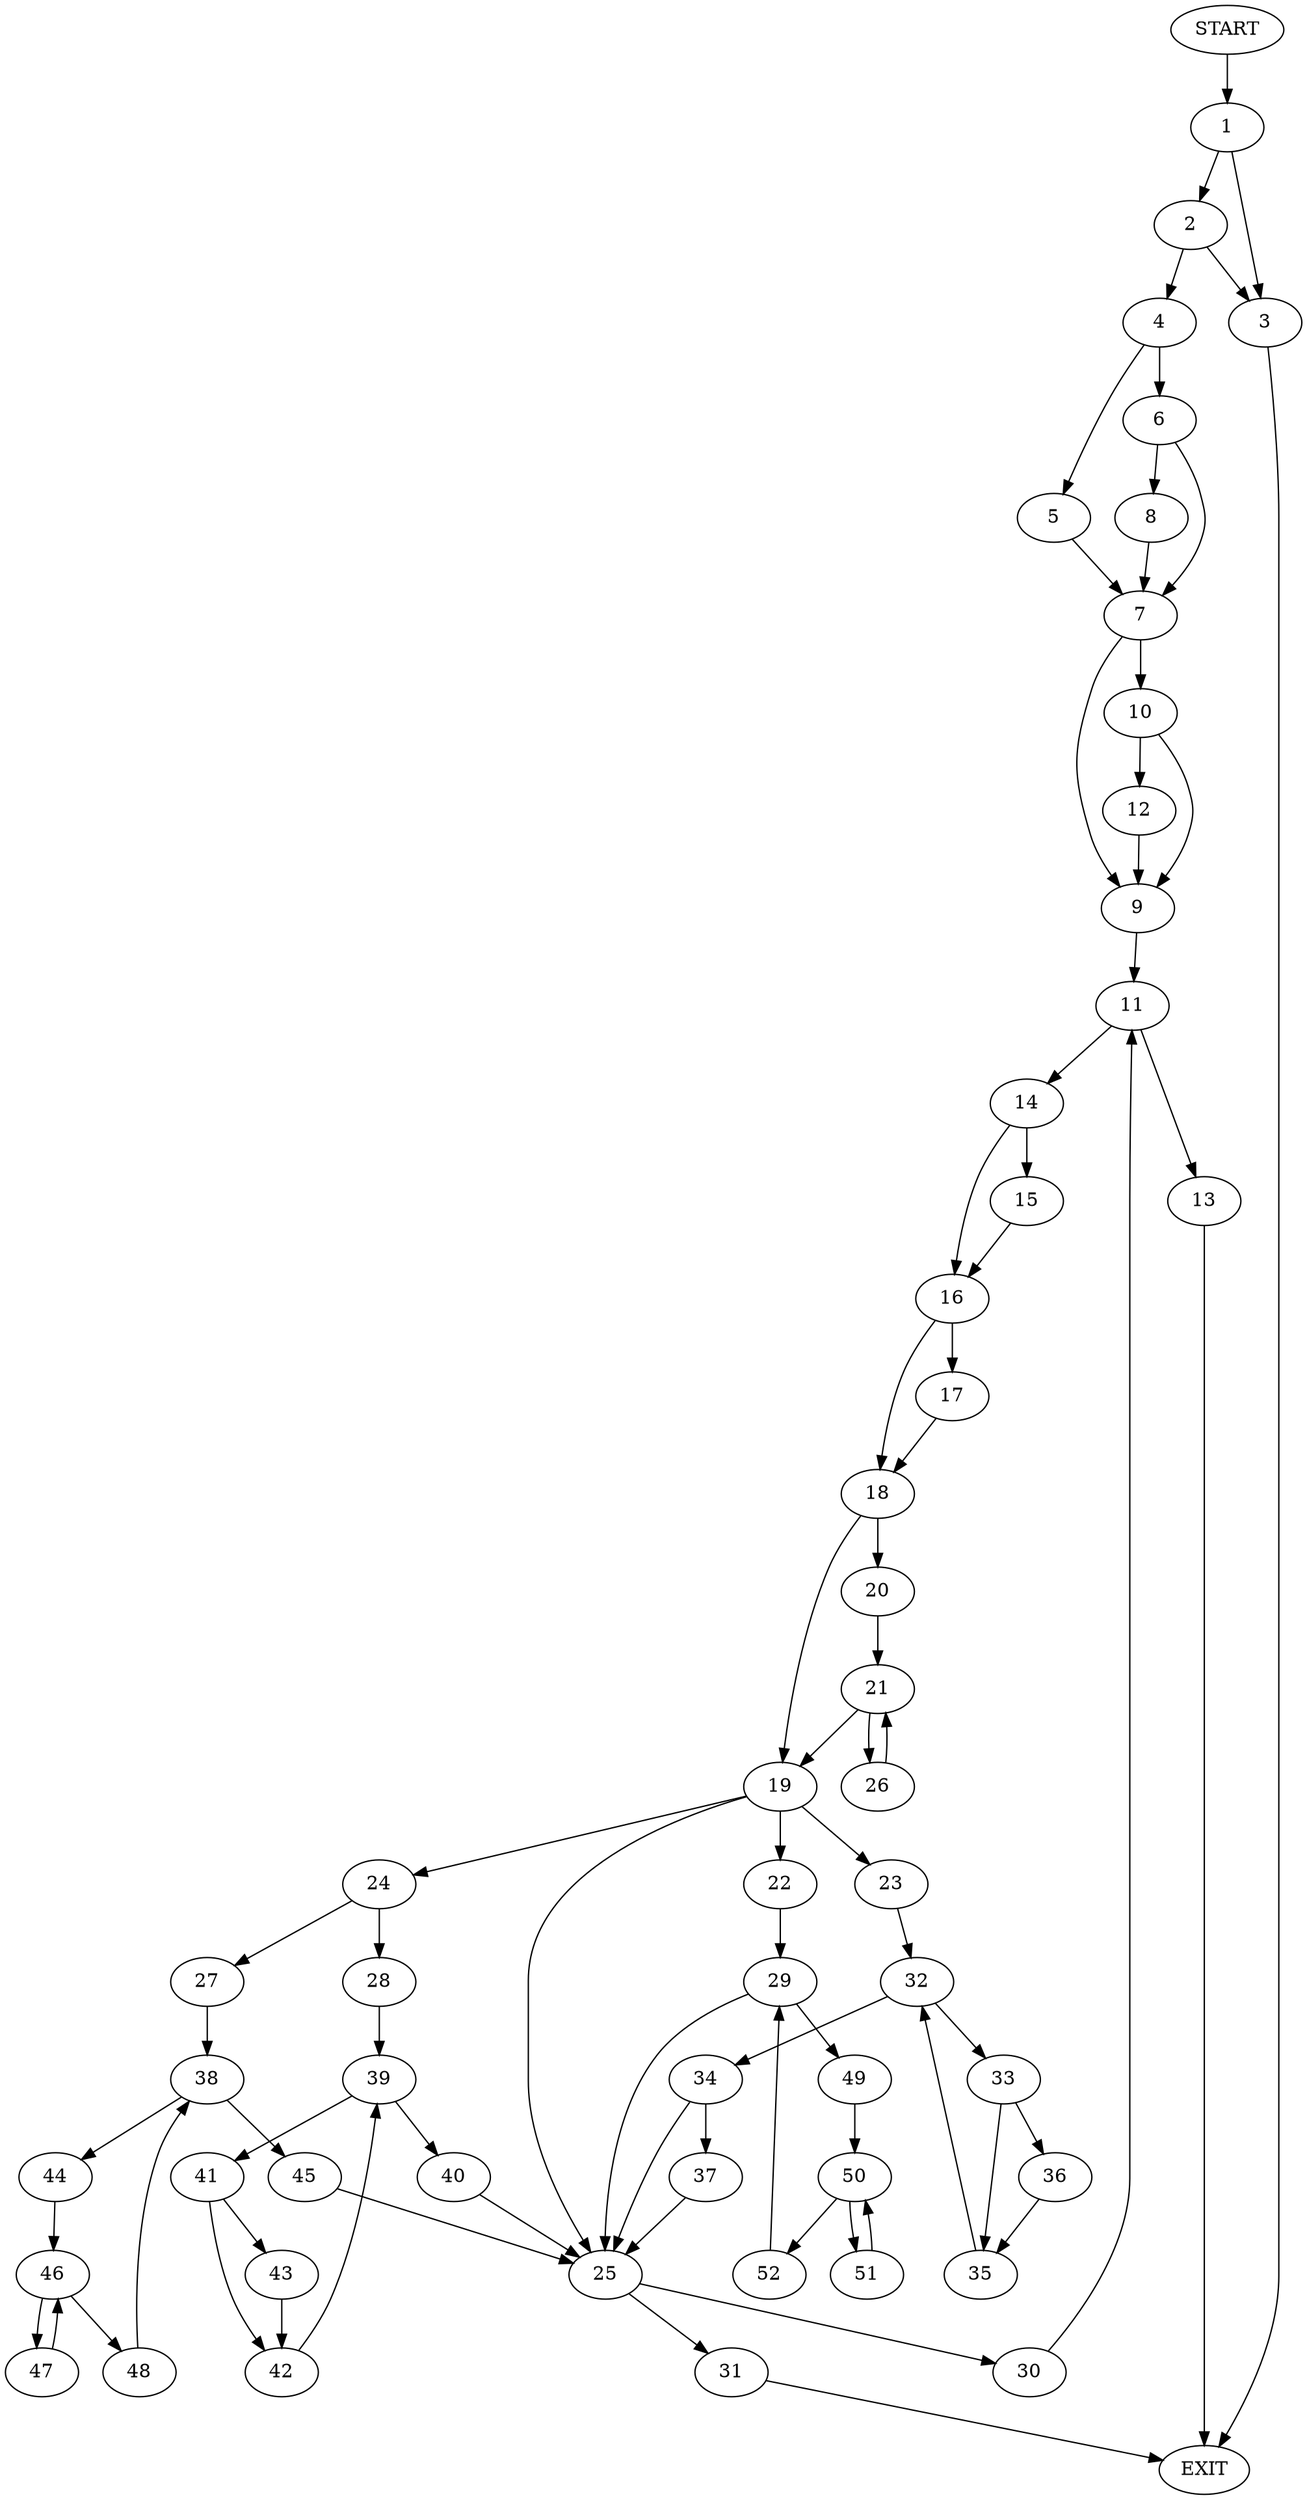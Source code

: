 digraph {
0 [label="START"]
53 [label="EXIT"]
0 -> 1
1 -> 2
1 -> 3
3 -> 53
2 -> 3
2 -> 4
4 -> 5
4 -> 6
6 -> 7
6 -> 8
5 -> 7
7 -> 9
7 -> 10
8 -> 7
9 -> 11
10 -> 12
10 -> 9
12 -> 9
11 -> 13
11 -> 14
14 -> 15
14 -> 16
13 -> 53
15 -> 16
16 -> 17
16 -> 18
18 -> 19
18 -> 20
17 -> 18
20 -> 21
19 -> 22
19 -> 23
19 -> 24
19 -> 25
21 -> 19
21 -> 26
26 -> 21
24 -> 27
24 -> 28
22 -> 29
25 -> 30
25 -> 31
23 -> 32
32 -> 33
32 -> 34
33 -> 35
33 -> 36
34 -> 25
34 -> 37
35 -> 32
36 -> 35
37 -> 25
27 -> 38
28 -> 39
39 -> 40
39 -> 41
40 -> 25
41 -> 42
41 -> 43
43 -> 42
42 -> 39
38 -> 44
38 -> 45
44 -> 46
45 -> 25
46 -> 47
46 -> 48
48 -> 38
47 -> 46
29 -> 49
29 -> 25
49 -> 50
50 -> 51
50 -> 52
51 -> 50
52 -> 29
30 -> 11
31 -> 53
}
